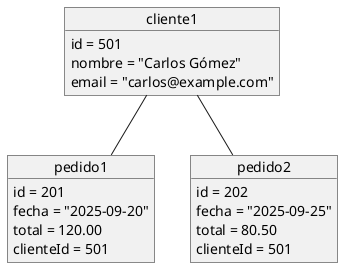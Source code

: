 @startuml
object cliente1 {
  id = 501
  nombre = "Carlos Gómez"
  email = "carlos@example.com"
}

object pedido1 {
  id = 201
  fecha = "2025-09-20"
  total = 120.00
  clienteId = 501
}

object pedido2 {
  id = 202
  fecha = "2025-09-25"
  total = 80.50
  clienteId = 501
}

cliente1 -- pedido1
cliente1 -- pedido2
@enduml

